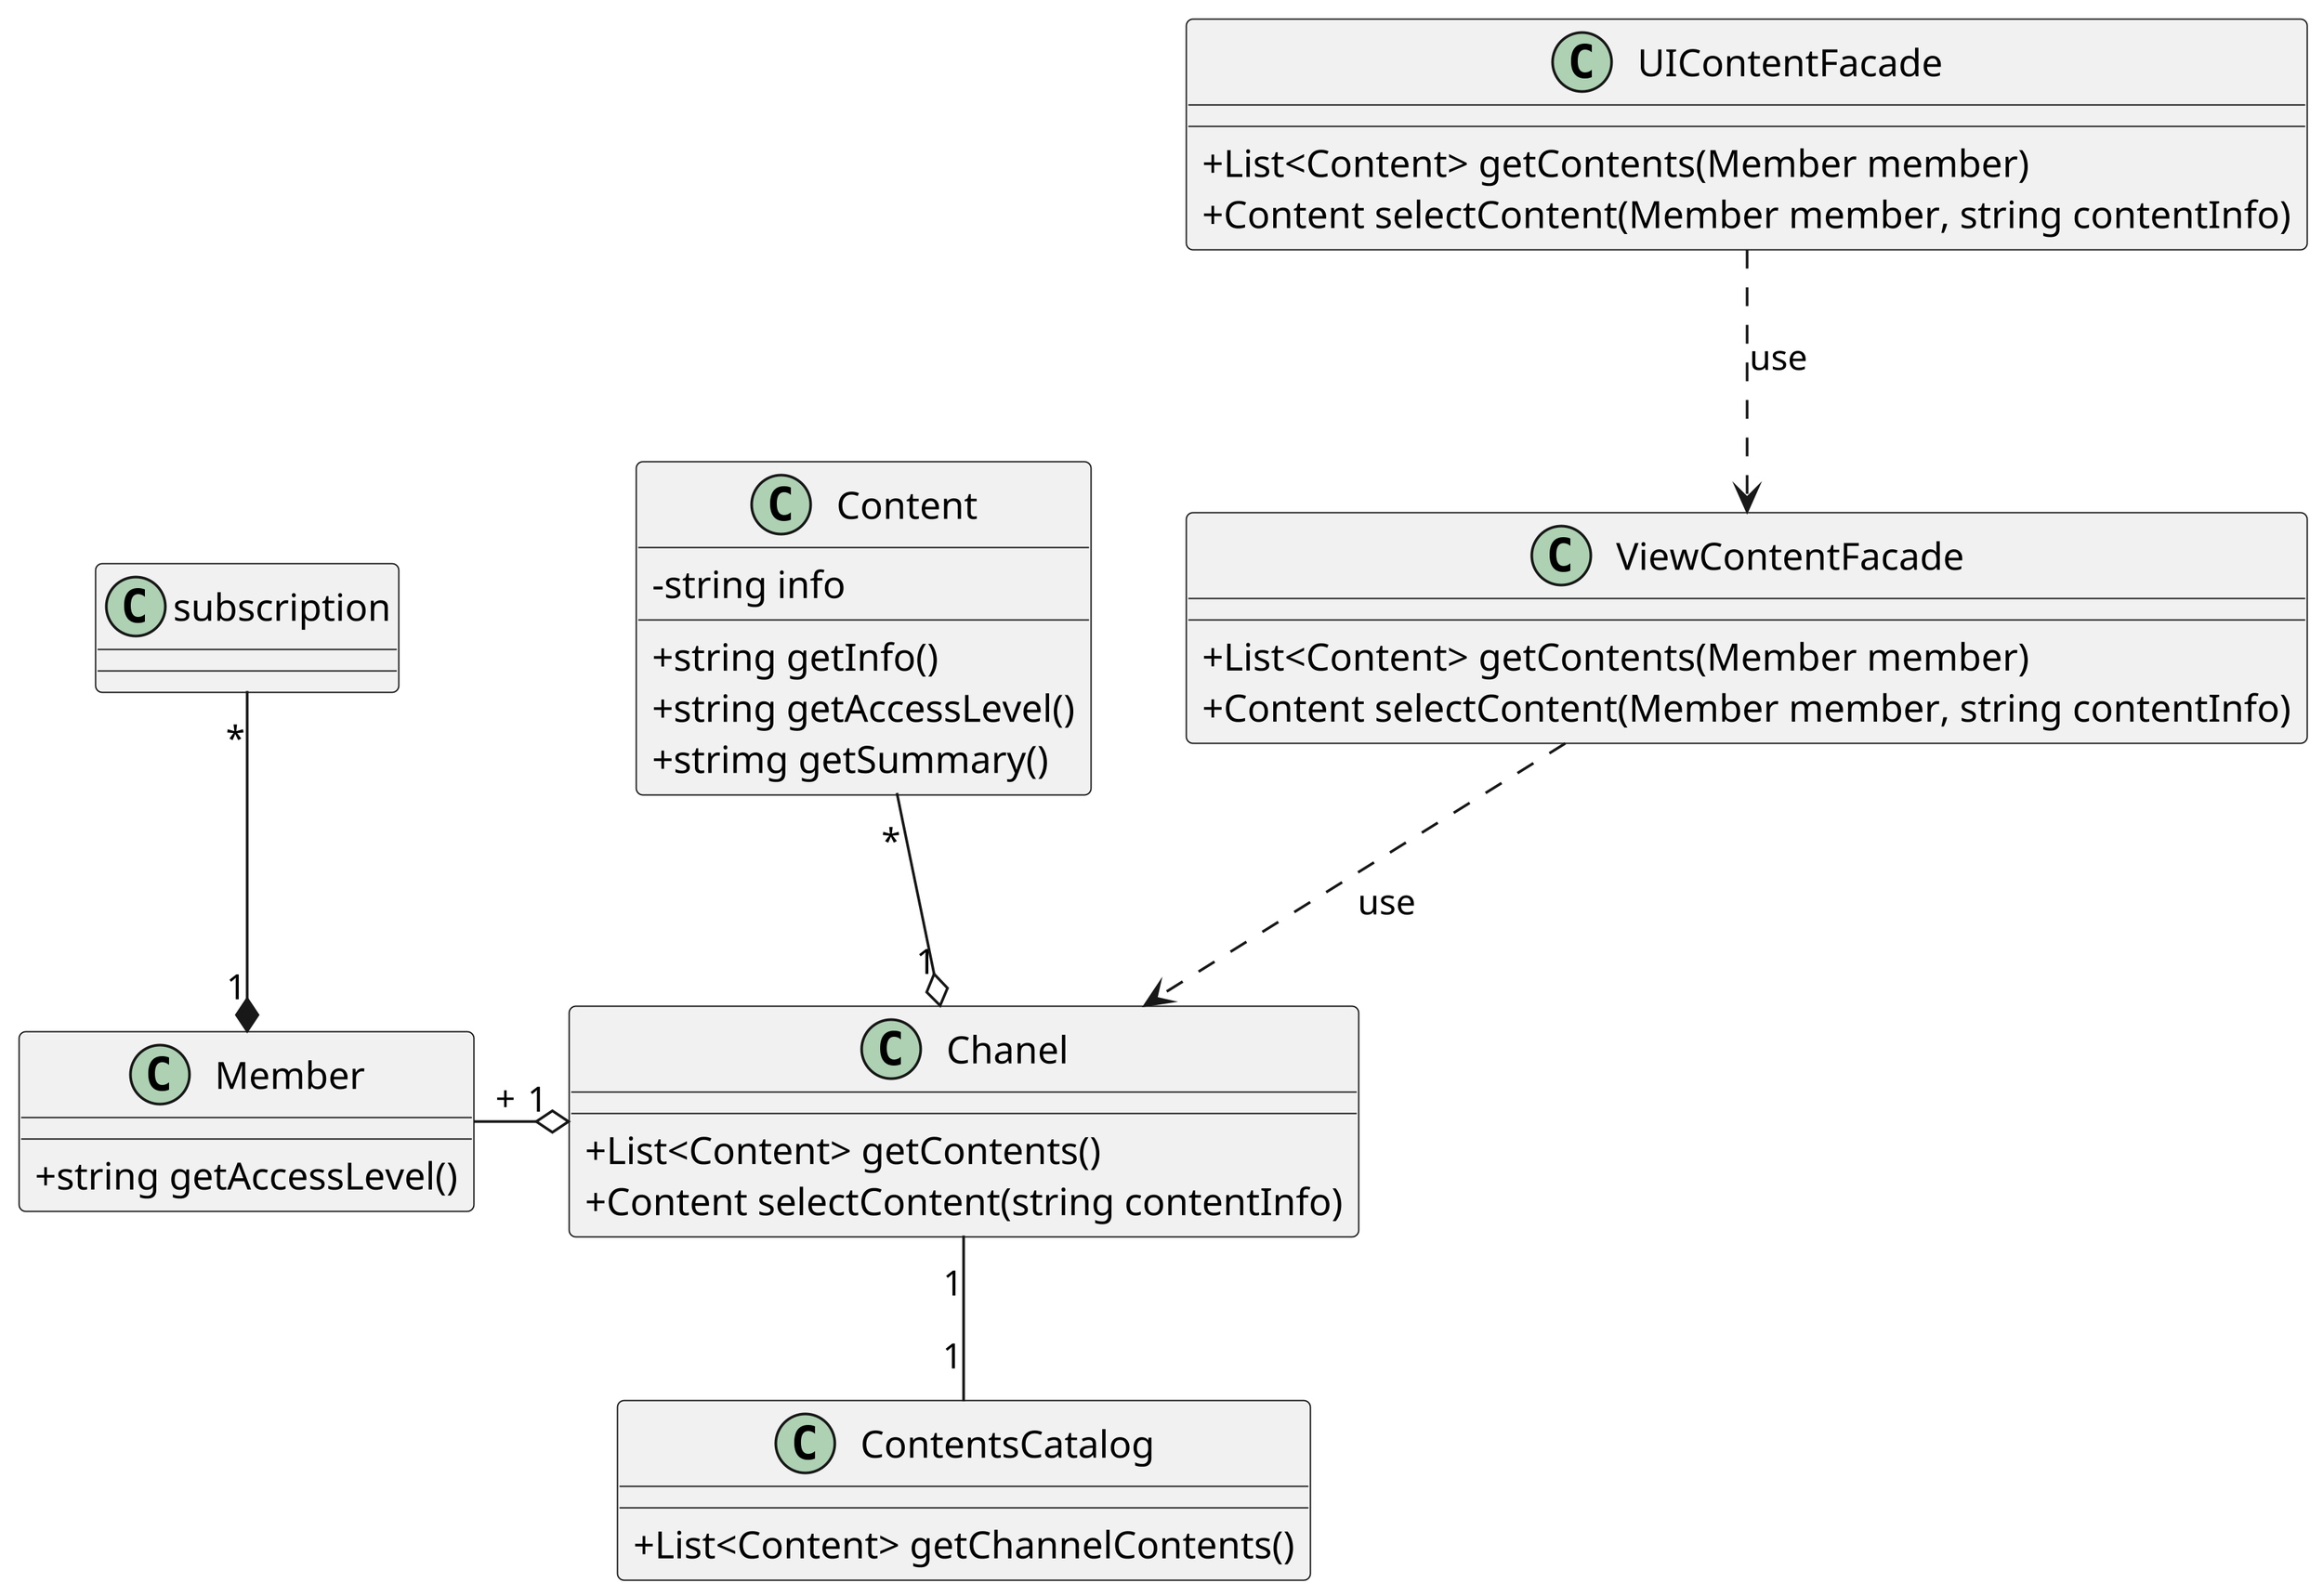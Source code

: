 @startuml see_content


scale 4
skinparam DefaultFontName Vazir
skinparam classAttributeIconSize 0


class "Content" as content {
    -string info
    +string getInfo()
    +string getAccessLevel()
    +strimg getSummary()
}

class "Chanel" as chanel {
    +List<Content> getContents()
    +Content selectContent(string contentInfo)
}

class "Member" as member {
    +string getAccessLevel()
}

class UIContentFacade {
    +List<Content> getContents(Member member)
    +Content selectContent(Member member, string contentInfo)
}

class ViewContentFacade {
    +List<Content> getContents(Member member)
    +Content selectContent(Member member, string contentInfo)
}

class ContentsCatalog {
    +List<Content> getChannelContents()
}

content "*" --o "1" chanel
chanel "1" o-left- "+" member
subscription "*" --* "1" member
chanel "1" -- "1" ContentsCatalog
UIContentFacade ..> ViewContentFacade :use
ViewContentFacade ..> chanel :use


@enduml